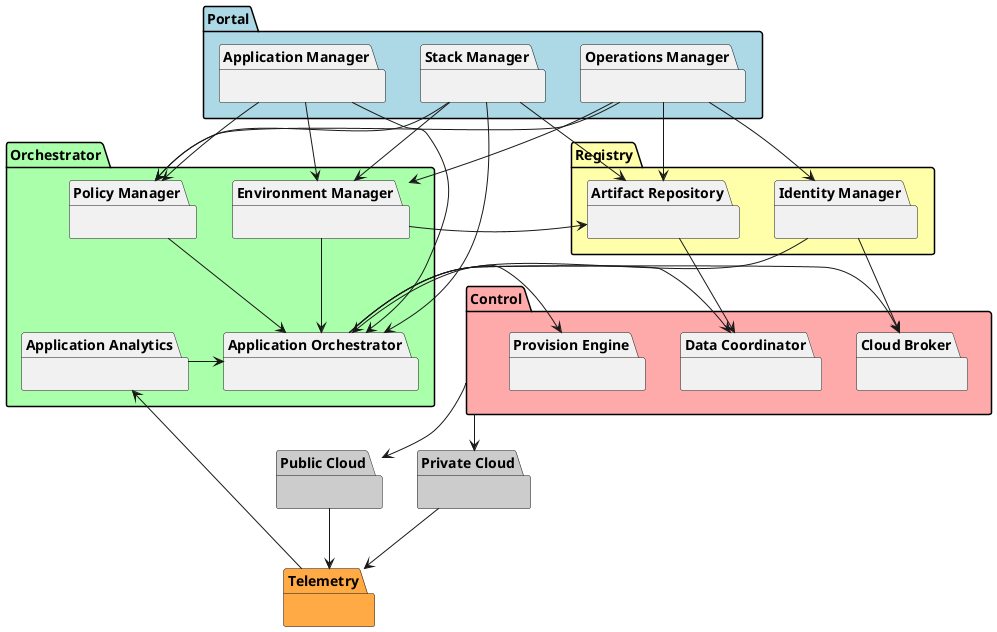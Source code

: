 @startuml

package "Portal" #lightblue {
    package "Application Manager" as AM { }
    package "Operations Manager" as OM { }
    package "Stack Manager" as SM { }
}
package "Orchestrator" #aaffaa {
    package "Application Orchestrator" as AO { }
    package "Environment Manager" as EM { }
    package "Policy Manager" as PM { }
    package "Application Analytics" as AA { }
}
package "Registry" #ffffaa {
    package "Identity Manager" as IM { }
    package "Artifact Repository" as AR { }
}

package "Control" #ffaaaa {
    package "Cloud Broker" as CB { }
    package "Data Coordinator" as DC { }
    package "Provision Engine" as PE { }
}

package "Private Cloud" #cccccc {
}

package "Public Cloud"  #cccccc {
}

package "Telemetry" #ffaa44 { }

AM --> PM
AM --> AO
AM --> EM
SM --> PM
SM --> AO
SM --> EM
OM --> EM
OM --> PM
OM --> IM

OM --> AR
SM --> AR

PM --> AO
EM --> AO
EM -> AR

IM -> AO
IM -> CB
AO -> CB
AO --> PE
AO -> DC
AA -> AO
AR -> DC
Control --> "Private Cloud"
Control --> "Public Cloud"
"Private Cloud" --> Telemetry
"Public Cloud" --> Telemetry
Telemetry -> AA

@enduml

